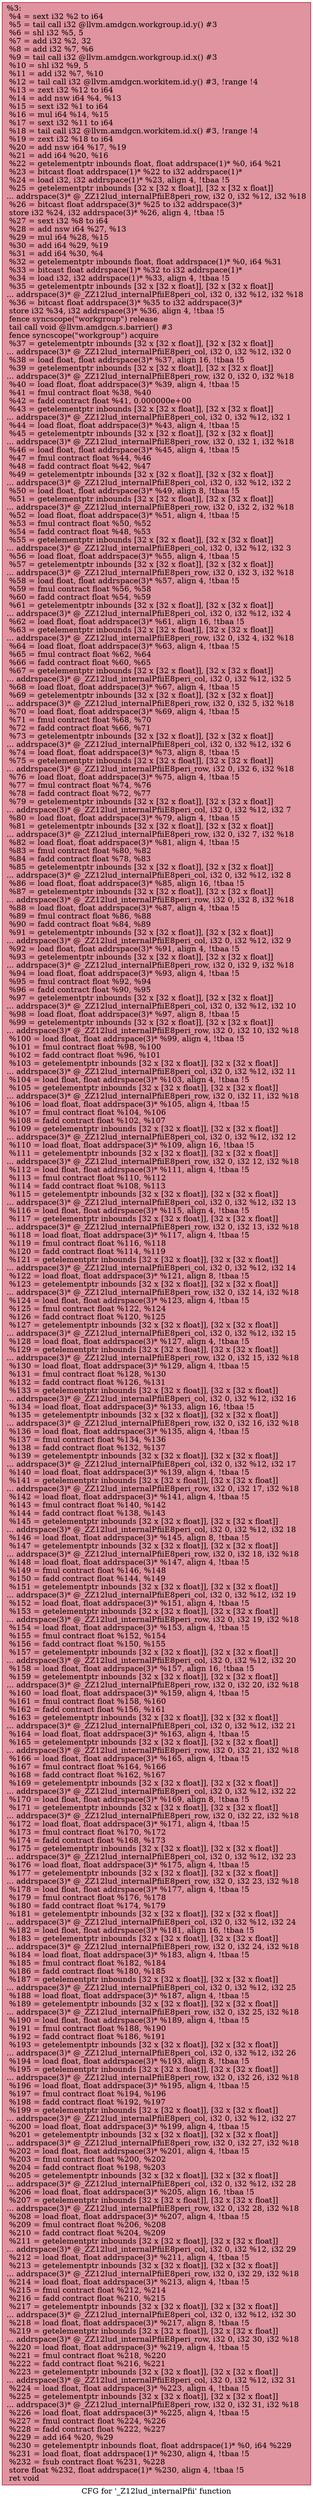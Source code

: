 digraph "CFG for '_Z12lud_internalPfii' function" {
	label="CFG for '_Z12lud_internalPfii' function";

	Node0x55a4543ab470 [shape=record,color="#b70d28ff", style=filled, fillcolor="#b70d2870",label="{%3:\l  %4 = sext i32 %2 to i64\l  %5 = tail call i32 @llvm.amdgcn.workgroup.id.y() #3\l  %6 = shl i32 %5, 5\l  %7 = add i32 %2, 32\l  %8 = add i32 %7, %6\l  %9 = tail call i32 @llvm.amdgcn.workgroup.id.x() #3\l  %10 = shl i32 %9, 5\l  %11 = add i32 %7, %10\l  %12 = tail call i32 @llvm.amdgcn.workitem.id.y() #3, !range !4\l  %13 = zext i32 %12 to i64\l  %14 = add nsw i64 %4, %13\l  %15 = sext i32 %1 to i64\l  %16 = mul i64 %14, %15\l  %17 = sext i32 %11 to i64\l  %18 = tail call i32 @llvm.amdgcn.workitem.id.x() #3, !range !4\l  %19 = zext i32 %18 to i64\l  %20 = add nsw i64 %17, %19\l  %21 = add i64 %20, %16\l  %22 = getelementptr inbounds float, float addrspace(1)* %0, i64 %21\l  %23 = bitcast float addrspace(1)* %22 to i32 addrspace(1)*\l  %24 = load i32, i32 addrspace(1)* %23, align 4, !tbaa !5\l  %25 = getelementptr inbounds [32 x [32 x float]], [32 x [32 x float]]\l... addrspace(3)* @_ZZ12lud_internalPfiiE8peri_row, i32 0, i32 %12, i32 %18\l  %26 = bitcast float addrspace(3)* %25 to i32 addrspace(3)*\l  store i32 %24, i32 addrspace(3)* %26, align 4, !tbaa !5\l  %27 = sext i32 %8 to i64\l  %28 = add nsw i64 %27, %13\l  %29 = mul i64 %28, %15\l  %30 = add i64 %29, %19\l  %31 = add i64 %30, %4\l  %32 = getelementptr inbounds float, float addrspace(1)* %0, i64 %31\l  %33 = bitcast float addrspace(1)* %32 to i32 addrspace(1)*\l  %34 = load i32, i32 addrspace(1)* %33, align 4, !tbaa !5\l  %35 = getelementptr inbounds [32 x [32 x float]], [32 x [32 x float]]\l... addrspace(3)* @_ZZ12lud_internalPfiiE8peri_col, i32 0, i32 %12, i32 %18\l  %36 = bitcast float addrspace(3)* %35 to i32 addrspace(3)*\l  store i32 %34, i32 addrspace(3)* %36, align 4, !tbaa !5\l  fence syncscope(\"workgroup\") release\l  tail call void @llvm.amdgcn.s.barrier() #3\l  fence syncscope(\"workgroup\") acquire\l  %37 = getelementptr inbounds [32 x [32 x float]], [32 x [32 x float]]\l... addrspace(3)* @_ZZ12lud_internalPfiiE8peri_col, i32 0, i32 %12, i32 0\l  %38 = load float, float addrspace(3)* %37, align 16, !tbaa !5\l  %39 = getelementptr inbounds [32 x [32 x float]], [32 x [32 x float]]\l... addrspace(3)* @_ZZ12lud_internalPfiiE8peri_row, i32 0, i32 0, i32 %18\l  %40 = load float, float addrspace(3)* %39, align 4, !tbaa !5\l  %41 = fmul contract float %38, %40\l  %42 = fadd contract float %41, 0.000000e+00\l  %43 = getelementptr inbounds [32 x [32 x float]], [32 x [32 x float]]\l... addrspace(3)* @_ZZ12lud_internalPfiiE8peri_col, i32 0, i32 %12, i32 1\l  %44 = load float, float addrspace(3)* %43, align 4, !tbaa !5\l  %45 = getelementptr inbounds [32 x [32 x float]], [32 x [32 x float]]\l... addrspace(3)* @_ZZ12lud_internalPfiiE8peri_row, i32 0, i32 1, i32 %18\l  %46 = load float, float addrspace(3)* %45, align 4, !tbaa !5\l  %47 = fmul contract float %44, %46\l  %48 = fadd contract float %42, %47\l  %49 = getelementptr inbounds [32 x [32 x float]], [32 x [32 x float]]\l... addrspace(3)* @_ZZ12lud_internalPfiiE8peri_col, i32 0, i32 %12, i32 2\l  %50 = load float, float addrspace(3)* %49, align 8, !tbaa !5\l  %51 = getelementptr inbounds [32 x [32 x float]], [32 x [32 x float]]\l... addrspace(3)* @_ZZ12lud_internalPfiiE8peri_row, i32 0, i32 2, i32 %18\l  %52 = load float, float addrspace(3)* %51, align 4, !tbaa !5\l  %53 = fmul contract float %50, %52\l  %54 = fadd contract float %48, %53\l  %55 = getelementptr inbounds [32 x [32 x float]], [32 x [32 x float]]\l... addrspace(3)* @_ZZ12lud_internalPfiiE8peri_col, i32 0, i32 %12, i32 3\l  %56 = load float, float addrspace(3)* %55, align 4, !tbaa !5\l  %57 = getelementptr inbounds [32 x [32 x float]], [32 x [32 x float]]\l... addrspace(3)* @_ZZ12lud_internalPfiiE8peri_row, i32 0, i32 3, i32 %18\l  %58 = load float, float addrspace(3)* %57, align 4, !tbaa !5\l  %59 = fmul contract float %56, %58\l  %60 = fadd contract float %54, %59\l  %61 = getelementptr inbounds [32 x [32 x float]], [32 x [32 x float]]\l... addrspace(3)* @_ZZ12lud_internalPfiiE8peri_col, i32 0, i32 %12, i32 4\l  %62 = load float, float addrspace(3)* %61, align 16, !tbaa !5\l  %63 = getelementptr inbounds [32 x [32 x float]], [32 x [32 x float]]\l... addrspace(3)* @_ZZ12lud_internalPfiiE8peri_row, i32 0, i32 4, i32 %18\l  %64 = load float, float addrspace(3)* %63, align 4, !tbaa !5\l  %65 = fmul contract float %62, %64\l  %66 = fadd contract float %60, %65\l  %67 = getelementptr inbounds [32 x [32 x float]], [32 x [32 x float]]\l... addrspace(3)* @_ZZ12lud_internalPfiiE8peri_col, i32 0, i32 %12, i32 5\l  %68 = load float, float addrspace(3)* %67, align 4, !tbaa !5\l  %69 = getelementptr inbounds [32 x [32 x float]], [32 x [32 x float]]\l... addrspace(3)* @_ZZ12lud_internalPfiiE8peri_row, i32 0, i32 5, i32 %18\l  %70 = load float, float addrspace(3)* %69, align 4, !tbaa !5\l  %71 = fmul contract float %68, %70\l  %72 = fadd contract float %66, %71\l  %73 = getelementptr inbounds [32 x [32 x float]], [32 x [32 x float]]\l... addrspace(3)* @_ZZ12lud_internalPfiiE8peri_col, i32 0, i32 %12, i32 6\l  %74 = load float, float addrspace(3)* %73, align 8, !tbaa !5\l  %75 = getelementptr inbounds [32 x [32 x float]], [32 x [32 x float]]\l... addrspace(3)* @_ZZ12lud_internalPfiiE8peri_row, i32 0, i32 6, i32 %18\l  %76 = load float, float addrspace(3)* %75, align 4, !tbaa !5\l  %77 = fmul contract float %74, %76\l  %78 = fadd contract float %72, %77\l  %79 = getelementptr inbounds [32 x [32 x float]], [32 x [32 x float]]\l... addrspace(3)* @_ZZ12lud_internalPfiiE8peri_col, i32 0, i32 %12, i32 7\l  %80 = load float, float addrspace(3)* %79, align 4, !tbaa !5\l  %81 = getelementptr inbounds [32 x [32 x float]], [32 x [32 x float]]\l... addrspace(3)* @_ZZ12lud_internalPfiiE8peri_row, i32 0, i32 7, i32 %18\l  %82 = load float, float addrspace(3)* %81, align 4, !tbaa !5\l  %83 = fmul contract float %80, %82\l  %84 = fadd contract float %78, %83\l  %85 = getelementptr inbounds [32 x [32 x float]], [32 x [32 x float]]\l... addrspace(3)* @_ZZ12lud_internalPfiiE8peri_col, i32 0, i32 %12, i32 8\l  %86 = load float, float addrspace(3)* %85, align 16, !tbaa !5\l  %87 = getelementptr inbounds [32 x [32 x float]], [32 x [32 x float]]\l... addrspace(3)* @_ZZ12lud_internalPfiiE8peri_row, i32 0, i32 8, i32 %18\l  %88 = load float, float addrspace(3)* %87, align 4, !tbaa !5\l  %89 = fmul contract float %86, %88\l  %90 = fadd contract float %84, %89\l  %91 = getelementptr inbounds [32 x [32 x float]], [32 x [32 x float]]\l... addrspace(3)* @_ZZ12lud_internalPfiiE8peri_col, i32 0, i32 %12, i32 9\l  %92 = load float, float addrspace(3)* %91, align 4, !tbaa !5\l  %93 = getelementptr inbounds [32 x [32 x float]], [32 x [32 x float]]\l... addrspace(3)* @_ZZ12lud_internalPfiiE8peri_row, i32 0, i32 9, i32 %18\l  %94 = load float, float addrspace(3)* %93, align 4, !tbaa !5\l  %95 = fmul contract float %92, %94\l  %96 = fadd contract float %90, %95\l  %97 = getelementptr inbounds [32 x [32 x float]], [32 x [32 x float]]\l... addrspace(3)* @_ZZ12lud_internalPfiiE8peri_col, i32 0, i32 %12, i32 10\l  %98 = load float, float addrspace(3)* %97, align 8, !tbaa !5\l  %99 = getelementptr inbounds [32 x [32 x float]], [32 x [32 x float]]\l... addrspace(3)* @_ZZ12lud_internalPfiiE8peri_row, i32 0, i32 10, i32 %18\l  %100 = load float, float addrspace(3)* %99, align 4, !tbaa !5\l  %101 = fmul contract float %98, %100\l  %102 = fadd contract float %96, %101\l  %103 = getelementptr inbounds [32 x [32 x float]], [32 x [32 x float]]\l... addrspace(3)* @_ZZ12lud_internalPfiiE8peri_col, i32 0, i32 %12, i32 11\l  %104 = load float, float addrspace(3)* %103, align 4, !tbaa !5\l  %105 = getelementptr inbounds [32 x [32 x float]], [32 x [32 x float]]\l... addrspace(3)* @_ZZ12lud_internalPfiiE8peri_row, i32 0, i32 11, i32 %18\l  %106 = load float, float addrspace(3)* %105, align 4, !tbaa !5\l  %107 = fmul contract float %104, %106\l  %108 = fadd contract float %102, %107\l  %109 = getelementptr inbounds [32 x [32 x float]], [32 x [32 x float]]\l... addrspace(3)* @_ZZ12lud_internalPfiiE8peri_col, i32 0, i32 %12, i32 12\l  %110 = load float, float addrspace(3)* %109, align 16, !tbaa !5\l  %111 = getelementptr inbounds [32 x [32 x float]], [32 x [32 x float]]\l... addrspace(3)* @_ZZ12lud_internalPfiiE8peri_row, i32 0, i32 12, i32 %18\l  %112 = load float, float addrspace(3)* %111, align 4, !tbaa !5\l  %113 = fmul contract float %110, %112\l  %114 = fadd contract float %108, %113\l  %115 = getelementptr inbounds [32 x [32 x float]], [32 x [32 x float]]\l... addrspace(3)* @_ZZ12lud_internalPfiiE8peri_col, i32 0, i32 %12, i32 13\l  %116 = load float, float addrspace(3)* %115, align 4, !tbaa !5\l  %117 = getelementptr inbounds [32 x [32 x float]], [32 x [32 x float]]\l... addrspace(3)* @_ZZ12lud_internalPfiiE8peri_row, i32 0, i32 13, i32 %18\l  %118 = load float, float addrspace(3)* %117, align 4, !tbaa !5\l  %119 = fmul contract float %116, %118\l  %120 = fadd contract float %114, %119\l  %121 = getelementptr inbounds [32 x [32 x float]], [32 x [32 x float]]\l... addrspace(3)* @_ZZ12lud_internalPfiiE8peri_col, i32 0, i32 %12, i32 14\l  %122 = load float, float addrspace(3)* %121, align 8, !tbaa !5\l  %123 = getelementptr inbounds [32 x [32 x float]], [32 x [32 x float]]\l... addrspace(3)* @_ZZ12lud_internalPfiiE8peri_row, i32 0, i32 14, i32 %18\l  %124 = load float, float addrspace(3)* %123, align 4, !tbaa !5\l  %125 = fmul contract float %122, %124\l  %126 = fadd contract float %120, %125\l  %127 = getelementptr inbounds [32 x [32 x float]], [32 x [32 x float]]\l... addrspace(3)* @_ZZ12lud_internalPfiiE8peri_col, i32 0, i32 %12, i32 15\l  %128 = load float, float addrspace(3)* %127, align 4, !tbaa !5\l  %129 = getelementptr inbounds [32 x [32 x float]], [32 x [32 x float]]\l... addrspace(3)* @_ZZ12lud_internalPfiiE8peri_row, i32 0, i32 15, i32 %18\l  %130 = load float, float addrspace(3)* %129, align 4, !tbaa !5\l  %131 = fmul contract float %128, %130\l  %132 = fadd contract float %126, %131\l  %133 = getelementptr inbounds [32 x [32 x float]], [32 x [32 x float]]\l... addrspace(3)* @_ZZ12lud_internalPfiiE8peri_col, i32 0, i32 %12, i32 16\l  %134 = load float, float addrspace(3)* %133, align 16, !tbaa !5\l  %135 = getelementptr inbounds [32 x [32 x float]], [32 x [32 x float]]\l... addrspace(3)* @_ZZ12lud_internalPfiiE8peri_row, i32 0, i32 16, i32 %18\l  %136 = load float, float addrspace(3)* %135, align 4, !tbaa !5\l  %137 = fmul contract float %134, %136\l  %138 = fadd contract float %132, %137\l  %139 = getelementptr inbounds [32 x [32 x float]], [32 x [32 x float]]\l... addrspace(3)* @_ZZ12lud_internalPfiiE8peri_col, i32 0, i32 %12, i32 17\l  %140 = load float, float addrspace(3)* %139, align 4, !tbaa !5\l  %141 = getelementptr inbounds [32 x [32 x float]], [32 x [32 x float]]\l... addrspace(3)* @_ZZ12lud_internalPfiiE8peri_row, i32 0, i32 17, i32 %18\l  %142 = load float, float addrspace(3)* %141, align 4, !tbaa !5\l  %143 = fmul contract float %140, %142\l  %144 = fadd contract float %138, %143\l  %145 = getelementptr inbounds [32 x [32 x float]], [32 x [32 x float]]\l... addrspace(3)* @_ZZ12lud_internalPfiiE8peri_col, i32 0, i32 %12, i32 18\l  %146 = load float, float addrspace(3)* %145, align 8, !tbaa !5\l  %147 = getelementptr inbounds [32 x [32 x float]], [32 x [32 x float]]\l... addrspace(3)* @_ZZ12lud_internalPfiiE8peri_row, i32 0, i32 18, i32 %18\l  %148 = load float, float addrspace(3)* %147, align 4, !tbaa !5\l  %149 = fmul contract float %146, %148\l  %150 = fadd contract float %144, %149\l  %151 = getelementptr inbounds [32 x [32 x float]], [32 x [32 x float]]\l... addrspace(3)* @_ZZ12lud_internalPfiiE8peri_col, i32 0, i32 %12, i32 19\l  %152 = load float, float addrspace(3)* %151, align 4, !tbaa !5\l  %153 = getelementptr inbounds [32 x [32 x float]], [32 x [32 x float]]\l... addrspace(3)* @_ZZ12lud_internalPfiiE8peri_row, i32 0, i32 19, i32 %18\l  %154 = load float, float addrspace(3)* %153, align 4, !tbaa !5\l  %155 = fmul contract float %152, %154\l  %156 = fadd contract float %150, %155\l  %157 = getelementptr inbounds [32 x [32 x float]], [32 x [32 x float]]\l... addrspace(3)* @_ZZ12lud_internalPfiiE8peri_col, i32 0, i32 %12, i32 20\l  %158 = load float, float addrspace(3)* %157, align 16, !tbaa !5\l  %159 = getelementptr inbounds [32 x [32 x float]], [32 x [32 x float]]\l... addrspace(3)* @_ZZ12lud_internalPfiiE8peri_row, i32 0, i32 20, i32 %18\l  %160 = load float, float addrspace(3)* %159, align 4, !tbaa !5\l  %161 = fmul contract float %158, %160\l  %162 = fadd contract float %156, %161\l  %163 = getelementptr inbounds [32 x [32 x float]], [32 x [32 x float]]\l... addrspace(3)* @_ZZ12lud_internalPfiiE8peri_col, i32 0, i32 %12, i32 21\l  %164 = load float, float addrspace(3)* %163, align 4, !tbaa !5\l  %165 = getelementptr inbounds [32 x [32 x float]], [32 x [32 x float]]\l... addrspace(3)* @_ZZ12lud_internalPfiiE8peri_row, i32 0, i32 21, i32 %18\l  %166 = load float, float addrspace(3)* %165, align 4, !tbaa !5\l  %167 = fmul contract float %164, %166\l  %168 = fadd contract float %162, %167\l  %169 = getelementptr inbounds [32 x [32 x float]], [32 x [32 x float]]\l... addrspace(3)* @_ZZ12lud_internalPfiiE8peri_col, i32 0, i32 %12, i32 22\l  %170 = load float, float addrspace(3)* %169, align 8, !tbaa !5\l  %171 = getelementptr inbounds [32 x [32 x float]], [32 x [32 x float]]\l... addrspace(3)* @_ZZ12lud_internalPfiiE8peri_row, i32 0, i32 22, i32 %18\l  %172 = load float, float addrspace(3)* %171, align 4, !tbaa !5\l  %173 = fmul contract float %170, %172\l  %174 = fadd contract float %168, %173\l  %175 = getelementptr inbounds [32 x [32 x float]], [32 x [32 x float]]\l... addrspace(3)* @_ZZ12lud_internalPfiiE8peri_col, i32 0, i32 %12, i32 23\l  %176 = load float, float addrspace(3)* %175, align 4, !tbaa !5\l  %177 = getelementptr inbounds [32 x [32 x float]], [32 x [32 x float]]\l... addrspace(3)* @_ZZ12lud_internalPfiiE8peri_row, i32 0, i32 23, i32 %18\l  %178 = load float, float addrspace(3)* %177, align 4, !tbaa !5\l  %179 = fmul contract float %176, %178\l  %180 = fadd contract float %174, %179\l  %181 = getelementptr inbounds [32 x [32 x float]], [32 x [32 x float]]\l... addrspace(3)* @_ZZ12lud_internalPfiiE8peri_col, i32 0, i32 %12, i32 24\l  %182 = load float, float addrspace(3)* %181, align 16, !tbaa !5\l  %183 = getelementptr inbounds [32 x [32 x float]], [32 x [32 x float]]\l... addrspace(3)* @_ZZ12lud_internalPfiiE8peri_row, i32 0, i32 24, i32 %18\l  %184 = load float, float addrspace(3)* %183, align 4, !tbaa !5\l  %185 = fmul contract float %182, %184\l  %186 = fadd contract float %180, %185\l  %187 = getelementptr inbounds [32 x [32 x float]], [32 x [32 x float]]\l... addrspace(3)* @_ZZ12lud_internalPfiiE8peri_col, i32 0, i32 %12, i32 25\l  %188 = load float, float addrspace(3)* %187, align 4, !tbaa !5\l  %189 = getelementptr inbounds [32 x [32 x float]], [32 x [32 x float]]\l... addrspace(3)* @_ZZ12lud_internalPfiiE8peri_row, i32 0, i32 25, i32 %18\l  %190 = load float, float addrspace(3)* %189, align 4, !tbaa !5\l  %191 = fmul contract float %188, %190\l  %192 = fadd contract float %186, %191\l  %193 = getelementptr inbounds [32 x [32 x float]], [32 x [32 x float]]\l... addrspace(3)* @_ZZ12lud_internalPfiiE8peri_col, i32 0, i32 %12, i32 26\l  %194 = load float, float addrspace(3)* %193, align 8, !tbaa !5\l  %195 = getelementptr inbounds [32 x [32 x float]], [32 x [32 x float]]\l... addrspace(3)* @_ZZ12lud_internalPfiiE8peri_row, i32 0, i32 26, i32 %18\l  %196 = load float, float addrspace(3)* %195, align 4, !tbaa !5\l  %197 = fmul contract float %194, %196\l  %198 = fadd contract float %192, %197\l  %199 = getelementptr inbounds [32 x [32 x float]], [32 x [32 x float]]\l... addrspace(3)* @_ZZ12lud_internalPfiiE8peri_col, i32 0, i32 %12, i32 27\l  %200 = load float, float addrspace(3)* %199, align 4, !tbaa !5\l  %201 = getelementptr inbounds [32 x [32 x float]], [32 x [32 x float]]\l... addrspace(3)* @_ZZ12lud_internalPfiiE8peri_row, i32 0, i32 27, i32 %18\l  %202 = load float, float addrspace(3)* %201, align 4, !tbaa !5\l  %203 = fmul contract float %200, %202\l  %204 = fadd contract float %198, %203\l  %205 = getelementptr inbounds [32 x [32 x float]], [32 x [32 x float]]\l... addrspace(3)* @_ZZ12lud_internalPfiiE8peri_col, i32 0, i32 %12, i32 28\l  %206 = load float, float addrspace(3)* %205, align 16, !tbaa !5\l  %207 = getelementptr inbounds [32 x [32 x float]], [32 x [32 x float]]\l... addrspace(3)* @_ZZ12lud_internalPfiiE8peri_row, i32 0, i32 28, i32 %18\l  %208 = load float, float addrspace(3)* %207, align 4, !tbaa !5\l  %209 = fmul contract float %206, %208\l  %210 = fadd contract float %204, %209\l  %211 = getelementptr inbounds [32 x [32 x float]], [32 x [32 x float]]\l... addrspace(3)* @_ZZ12lud_internalPfiiE8peri_col, i32 0, i32 %12, i32 29\l  %212 = load float, float addrspace(3)* %211, align 4, !tbaa !5\l  %213 = getelementptr inbounds [32 x [32 x float]], [32 x [32 x float]]\l... addrspace(3)* @_ZZ12lud_internalPfiiE8peri_row, i32 0, i32 29, i32 %18\l  %214 = load float, float addrspace(3)* %213, align 4, !tbaa !5\l  %215 = fmul contract float %212, %214\l  %216 = fadd contract float %210, %215\l  %217 = getelementptr inbounds [32 x [32 x float]], [32 x [32 x float]]\l... addrspace(3)* @_ZZ12lud_internalPfiiE8peri_col, i32 0, i32 %12, i32 30\l  %218 = load float, float addrspace(3)* %217, align 8, !tbaa !5\l  %219 = getelementptr inbounds [32 x [32 x float]], [32 x [32 x float]]\l... addrspace(3)* @_ZZ12lud_internalPfiiE8peri_row, i32 0, i32 30, i32 %18\l  %220 = load float, float addrspace(3)* %219, align 4, !tbaa !5\l  %221 = fmul contract float %218, %220\l  %222 = fadd contract float %216, %221\l  %223 = getelementptr inbounds [32 x [32 x float]], [32 x [32 x float]]\l... addrspace(3)* @_ZZ12lud_internalPfiiE8peri_col, i32 0, i32 %12, i32 31\l  %224 = load float, float addrspace(3)* %223, align 4, !tbaa !5\l  %225 = getelementptr inbounds [32 x [32 x float]], [32 x [32 x float]]\l... addrspace(3)* @_ZZ12lud_internalPfiiE8peri_row, i32 0, i32 31, i32 %18\l  %226 = load float, float addrspace(3)* %225, align 4, !tbaa !5\l  %227 = fmul contract float %224, %226\l  %228 = fadd contract float %222, %227\l  %229 = add i64 %20, %29\l  %230 = getelementptr inbounds float, float addrspace(1)* %0, i64 %229\l  %231 = load float, float addrspace(1)* %230, align 4, !tbaa !5\l  %232 = fsub contract float %231, %228\l  store float %232, float addrspace(1)* %230, align 4, !tbaa !5\l  ret void\l}"];
}
